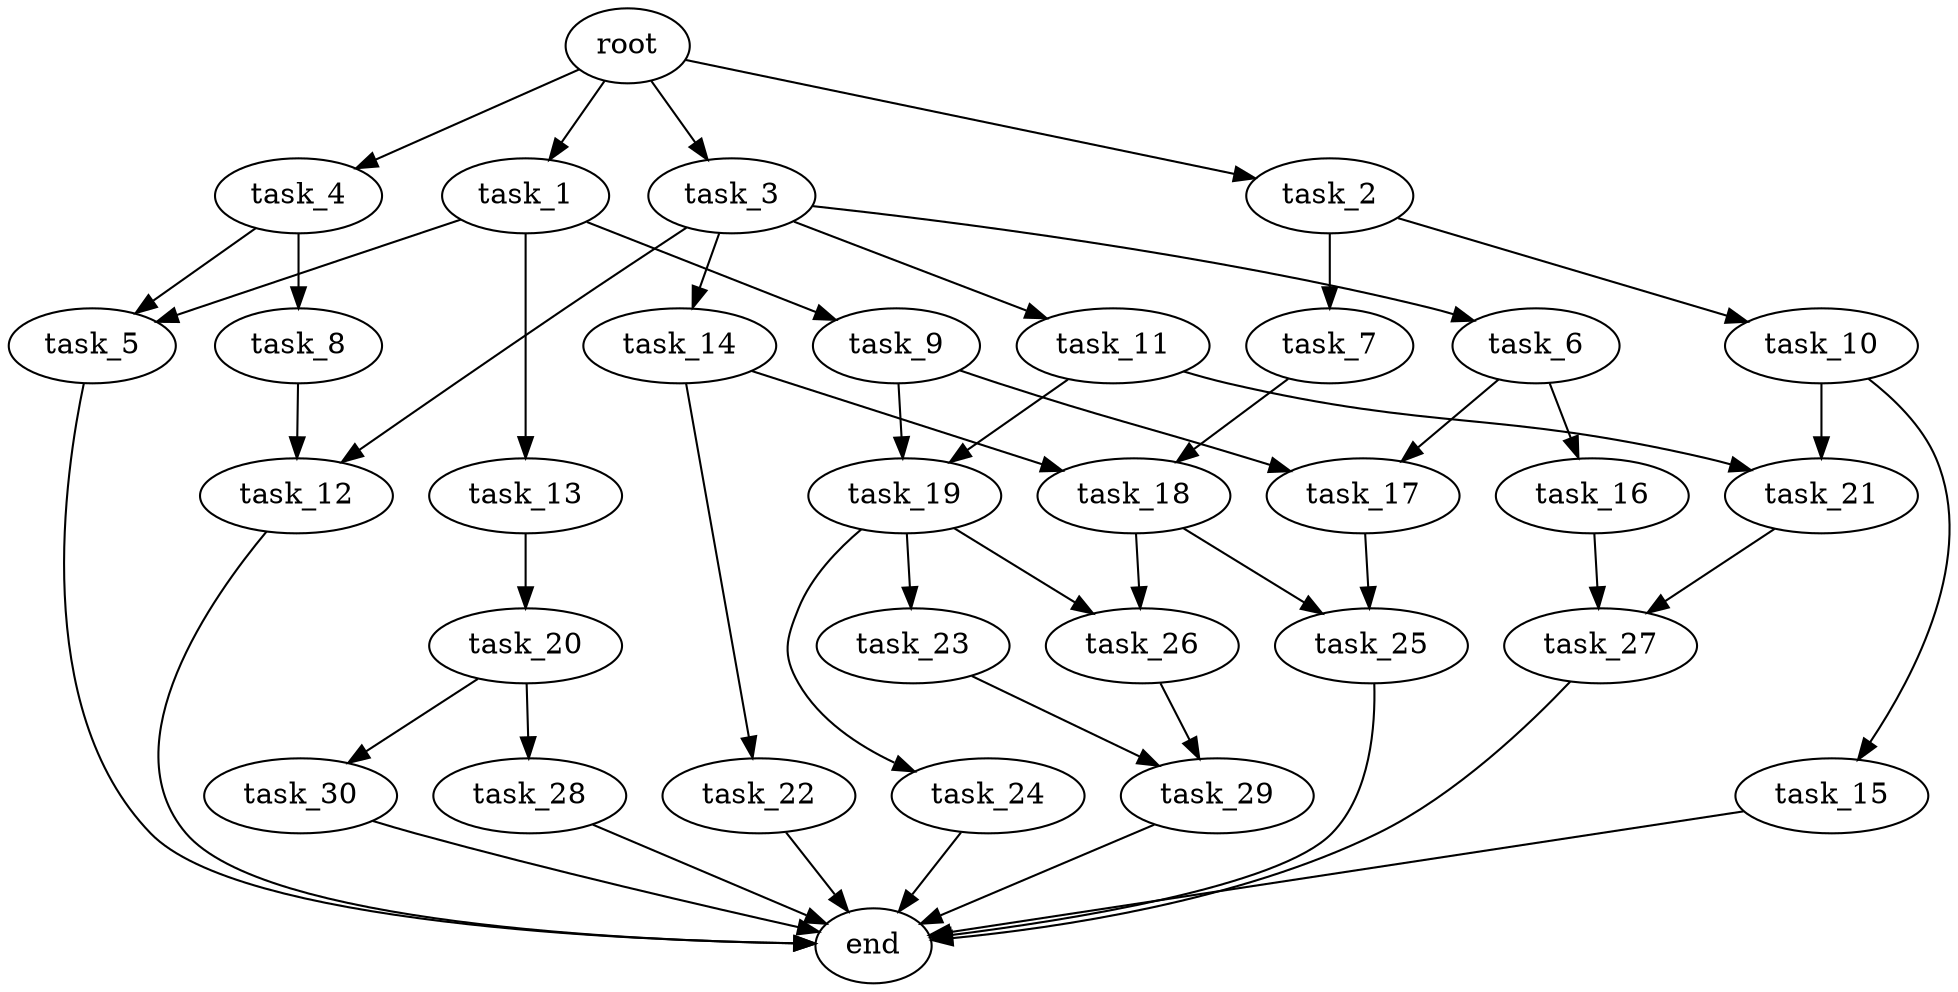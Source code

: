 digraph G {
  root [size="0.000000e+00"];
  task_1 [size="9.742220e+09"];
  task_2 [size="4.431663e+09"];
  task_3 [size="8.258407e+09"];
  task_4 [size="2.694930e+09"];
  task_5 [size="4.168311e+09"];
  task_6 [size="6.455903e+09"];
  task_7 [size="1.880169e+09"];
  task_8 [size="2.114694e+09"];
  task_9 [size="8.239870e+09"];
  task_10 [size="7.409707e+09"];
  task_11 [size="7.595173e+09"];
  task_12 [size="8.672023e+09"];
  task_13 [size="8.210353e+09"];
  task_14 [size="5.153182e+09"];
  task_15 [size="1.590565e+09"];
  task_16 [size="3.111920e+09"];
  task_17 [size="5.068446e+09"];
  task_18 [size="1.357363e+09"];
  task_19 [size="8.513102e+09"];
  task_20 [size="8.793447e+09"];
  task_21 [size="2.904526e+08"];
  task_22 [size="1.928442e+09"];
  task_23 [size="8.329466e+09"];
  task_24 [size="8.369930e+09"];
  task_25 [size="2.495653e+09"];
  task_26 [size="4.565030e+09"];
  task_27 [size="9.180393e+09"];
  task_28 [size="7.046635e+09"];
  task_29 [size="2.740501e+09"];
  task_30 [size="8.235239e+09"];
  end [size="0.000000e+00"];

  root -> task_1 [size="1.000000e-12"];
  root -> task_2 [size="1.000000e-12"];
  root -> task_3 [size="1.000000e-12"];
  root -> task_4 [size="1.000000e-12"];
  task_1 -> task_5 [size="2.084155e+08"];
  task_1 -> task_9 [size="8.239870e+08"];
  task_1 -> task_13 [size="8.210353e+08"];
  task_2 -> task_7 [size="1.880169e+08"];
  task_2 -> task_10 [size="7.409707e+08"];
  task_3 -> task_6 [size="6.455903e+08"];
  task_3 -> task_11 [size="7.595173e+08"];
  task_3 -> task_12 [size="4.336011e+08"];
  task_3 -> task_14 [size="5.153182e+08"];
  task_4 -> task_5 [size="2.084155e+08"];
  task_4 -> task_8 [size="2.114694e+08"];
  task_5 -> end [size="1.000000e-12"];
  task_6 -> task_16 [size="3.111920e+08"];
  task_6 -> task_17 [size="2.534223e+08"];
  task_7 -> task_18 [size="6.786813e+07"];
  task_8 -> task_12 [size="4.336011e+08"];
  task_9 -> task_17 [size="2.534223e+08"];
  task_9 -> task_19 [size="4.256551e+08"];
  task_10 -> task_15 [size="1.590565e+08"];
  task_10 -> task_21 [size="1.452263e+07"];
  task_11 -> task_19 [size="4.256551e+08"];
  task_11 -> task_21 [size="1.452263e+07"];
  task_12 -> end [size="1.000000e-12"];
  task_13 -> task_20 [size="8.793447e+08"];
  task_14 -> task_18 [size="6.786813e+07"];
  task_14 -> task_22 [size="1.928442e+08"];
  task_15 -> end [size="1.000000e-12"];
  task_16 -> task_27 [size="4.590196e+08"];
  task_17 -> task_25 [size="1.247827e+08"];
  task_18 -> task_25 [size="1.247827e+08"];
  task_18 -> task_26 [size="2.282515e+08"];
  task_19 -> task_23 [size="8.329466e+08"];
  task_19 -> task_24 [size="8.369930e+08"];
  task_19 -> task_26 [size="2.282515e+08"];
  task_20 -> task_28 [size="7.046635e+08"];
  task_20 -> task_30 [size="8.235239e+08"];
  task_21 -> task_27 [size="4.590196e+08"];
  task_22 -> end [size="1.000000e-12"];
  task_23 -> task_29 [size="1.370251e+08"];
  task_24 -> end [size="1.000000e-12"];
  task_25 -> end [size="1.000000e-12"];
  task_26 -> task_29 [size="1.370251e+08"];
  task_27 -> end [size="1.000000e-12"];
  task_28 -> end [size="1.000000e-12"];
  task_29 -> end [size="1.000000e-12"];
  task_30 -> end [size="1.000000e-12"];
}
